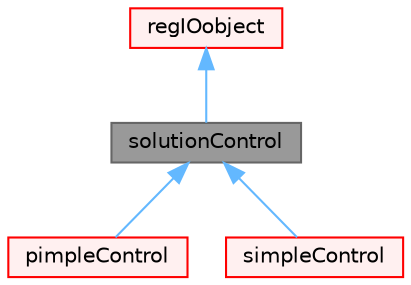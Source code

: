 digraph "solutionControl"
{
 // LATEX_PDF_SIZE
  bgcolor="transparent";
  edge [fontname=Helvetica,fontsize=10,labelfontname=Helvetica,labelfontsize=10];
  node [fontname=Helvetica,fontsize=10,shape=box,height=0.2,width=0.4];
  Node1 [id="Node000001",label="solutionControl",height=0.2,width=0.4,color="gray40", fillcolor="grey60", style="filled", fontcolor="black",tooltip="Base class for solution control classes."];
  Node2 -> Node1 [id="edge1_Node000001_Node000002",dir="back",color="steelblue1",style="solid",tooltip=" "];
  Node2 [id="Node000002",label="regIOobject",height=0.2,width=0.4,color="red", fillcolor="#FFF0F0", style="filled",URL="$classFoam_1_1regIOobject.html",tooltip="regIOobject is an abstract class derived from IOobject to handle automatic object registration with t..."];
  Node1 -> Node5 [id="edge2_Node000001_Node000005",dir="back",color="steelblue1",style="solid",tooltip=" "];
  Node5 [id="Node000005",label="pimpleControl",height=0.2,width=0.4,color="red", fillcolor="#FFF0F0", style="filled",URL="$classFoam_1_1pimpleControl.html",tooltip="PIMPLE control class to supply convergence information/checks for the PIMPLE loop."];
  Node1 -> Node7 [id="edge3_Node000001_Node000007",dir="back",color="steelblue1",style="solid",tooltip=" "];
  Node7 [id="Node000007",label="simpleControl",height=0.2,width=0.4,color="red", fillcolor="#FFF0F0", style="filled",URL="$classFoam_1_1simpleControl.html",tooltip="SIMPLE control class to supply convergence information/checks for the SIMPLE loop."];
}
